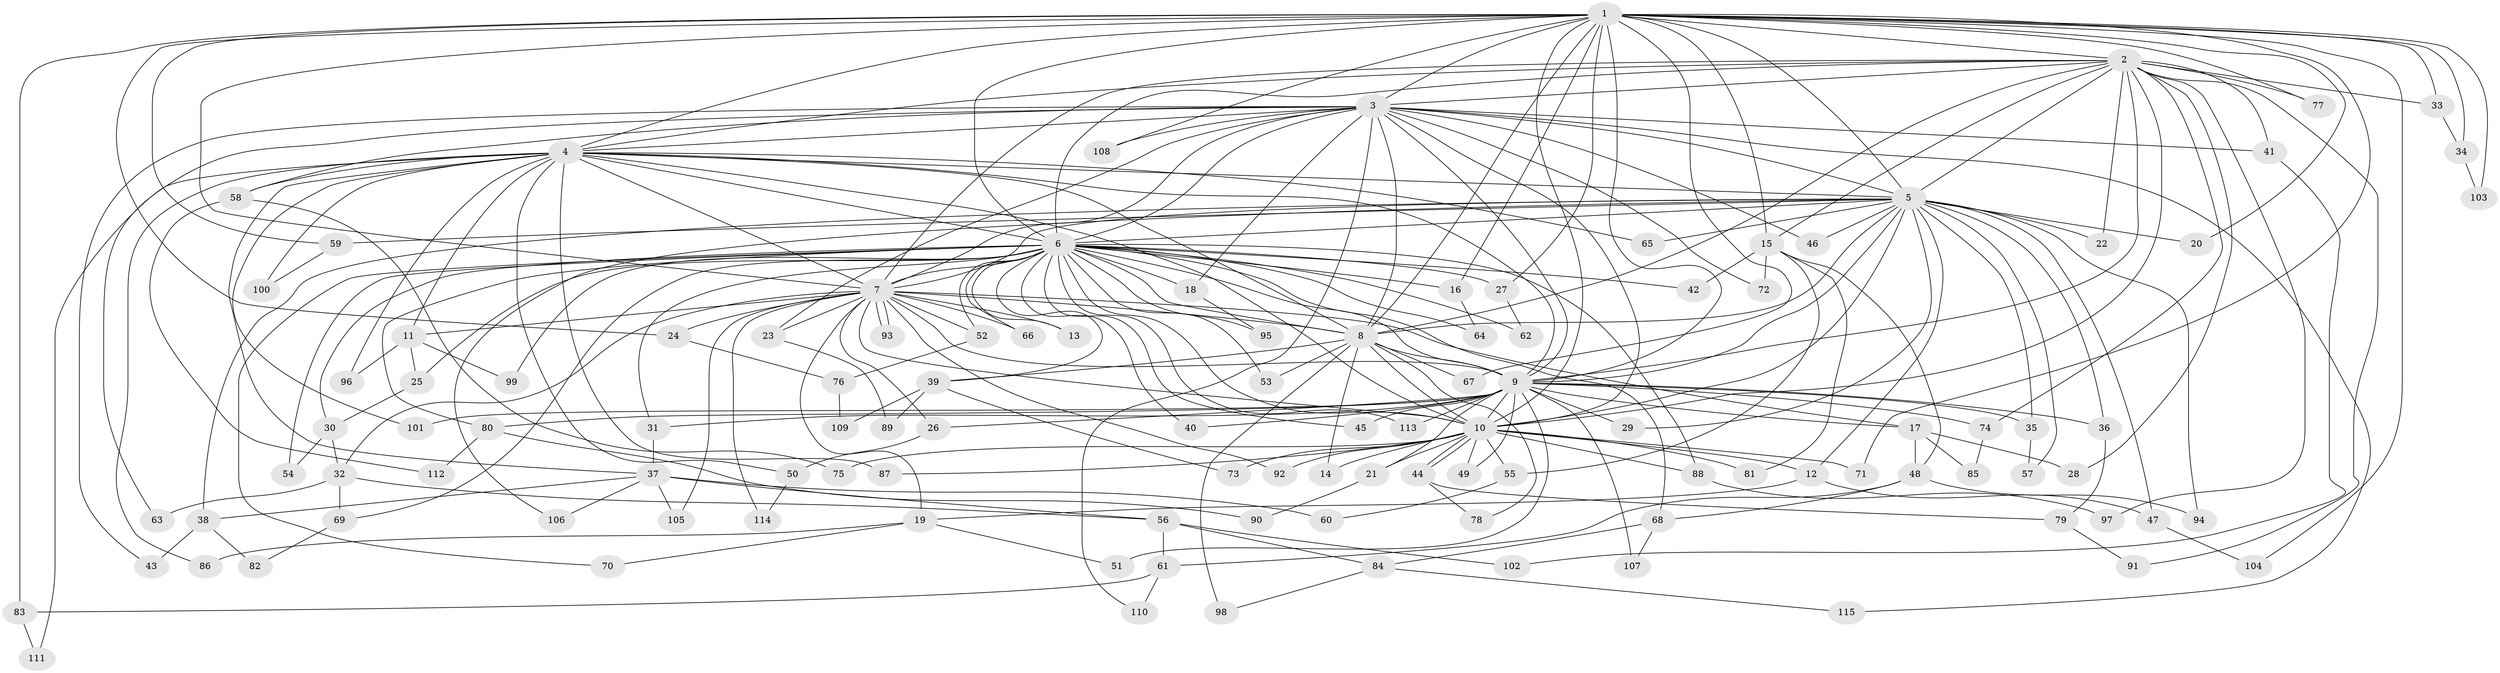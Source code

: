 // coarse degree distribution, {24: 0.02857142857142857, 11: 0.02857142857142857, 14: 0.02857142857142857, 9: 0.02857142857142857, 18: 0.02857142857142857, 13: 0.05714285714285714, 12: 0.02857142857142857, 5: 0.11428571428571428, 4: 0.08571428571428572, 3: 0.11428571428571428, 2: 0.34285714285714286, 7: 0.02857142857142857, 6: 0.02857142857142857, 8: 0.02857142857142857, 1: 0.02857142857142857}
// Generated by graph-tools (version 1.1) at 2025/49/03/04/25 22:49:48]
// undirected, 115 vertices, 255 edges
graph export_dot {
  node [color=gray90,style=filled];
  1;
  2;
  3;
  4;
  5;
  6;
  7;
  8;
  9;
  10;
  11;
  12;
  13;
  14;
  15;
  16;
  17;
  18;
  19;
  20;
  21;
  22;
  23;
  24;
  25;
  26;
  27;
  28;
  29;
  30;
  31;
  32;
  33;
  34;
  35;
  36;
  37;
  38;
  39;
  40;
  41;
  42;
  43;
  44;
  45;
  46;
  47;
  48;
  49;
  50;
  51;
  52;
  53;
  54;
  55;
  56;
  57;
  58;
  59;
  60;
  61;
  62;
  63;
  64;
  65;
  66;
  67;
  68;
  69;
  70;
  71;
  72;
  73;
  74;
  75;
  76;
  77;
  78;
  79;
  80;
  81;
  82;
  83;
  84;
  85;
  86;
  87;
  88;
  89;
  90;
  91;
  92;
  93;
  94;
  95;
  96;
  97;
  98;
  99;
  100;
  101;
  102;
  103;
  104;
  105;
  106;
  107;
  108;
  109;
  110;
  111;
  112;
  113;
  114;
  115;
  1 -- 2;
  1 -- 3;
  1 -- 4;
  1 -- 5;
  1 -- 6;
  1 -- 7;
  1 -- 8;
  1 -- 9;
  1 -- 10;
  1 -- 15;
  1 -- 16;
  1 -- 20;
  1 -- 24;
  1 -- 27;
  1 -- 33;
  1 -- 34;
  1 -- 59;
  1 -- 67;
  1 -- 71;
  1 -- 77;
  1 -- 83;
  1 -- 103;
  1 -- 104;
  1 -- 108;
  2 -- 3;
  2 -- 4;
  2 -- 5;
  2 -- 6;
  2 -- 7;
  2 -- 8;
  2 -- 9;
  2 -- 10;
  2 -- 15;
  2 -- 22;
  2 -- 28;
  2 -- 33;
  2 -- 41;
  2 -- 74;
  2 -- 77;
  2 -- 91;
  2 -- 97;
  3 -- 4;
  3 -- 5;
  3 -- 6;
  3 -- 7;
  3 -- 8;
  3 -- 9;
  3 -- 10;
  3 -- 18;
  3 -- 23;
  3 -- 41;
  3 -- 43;
  3 -- 46;
  3 -- 58;
  3 -- 63;
  3 -- 72;
  3 -- 108;
  3 -- 110;
  3 -- 115;
  4 -- 5;
  4 -- 6;
  4 -- 7;
  4 -- 8;
  4 -- 9;
  4 -- 10;
  4 -- 11;
  4 -- 37;
  4 -- 50;
  4 -- 58;
  4 -- 65;
  4 -- 86;
  4 -- 87;
  4 -- 96;
  4 -- 100;
  4 -- 101;
  4 -- 111;
  5 -- 6;
  5 -- 7;
  5 -- 8;
  5 -- 9;
  5 -- 10;
  5 -- 12;
  5 -- 20;
  5 -- 22;
  5 -- 29;
  5 -- 35;
  5 -- 36;
  5 -- 38;
  5 -- 46;
  5 -- 47;
  5 -- 57;
  5 -- 59;
  5 -- 65;
  5 -- 94;
  5 -- 106;
  6 -- 7;
  6 -- 8;
  6 -- 9;
  6 -- 10;
  6 -- 13;
  6 -- 16;
  6 -- 18;
  6 -- 25;
  6 -- 27;
  6 -- 30;
  6 -- 31;
  6 -- 39;
  6 -- 40;
  6 -- 42;
  6 -- 45;
  6 -- 52;
  6 -- 53;
  6 -- 54;
  6 -- 62;
  6 -- 64;
  6 -- 66;
  6 -- 68;
  6 -- 69;
  6 -- 70;
  6 -- 80;
  6 -- 88;
  6 -- 95;
  6 -- 99;
  6 -- 113;
  7 -- 8;
  7 -- 9;
  7 -- 10;
  7 -- 11;
  7 -- 13;
  7 -- 17;
  7 -- 19;
  7 -- 23;
  7 -- 24;
  7 -- 26;
  7 -- 32;
  7 -- 52;
  7 -- 66;
  7 -- 92;
  7 -- 93;
  7 -- 93;
  7 -- 105;
  7 -- 114;
  8 -- 9;
  8 -- 10;
  8 -- 14;
  8 -- 39;
  8 -- 53;
  8 -- 67;
  8 -- 78;
  8 -- 98;
  9 -- 10;
  9 -- 17;
  9 -- 21;
  9 -- 26;
  9 -- 29;
  9 -- 31;
  9 -- 35;
  9 -- 36;
  9 -- 40;
  9 -- 45;
  9 -- 49;
  9 -- 51;
  9 -- 74;
  9 -- 80;
  9 -- 101;
  9 -- 107;
  9 -- 113;
  10 -- 12;
  10 -- 14;
  10 -- 21;
  10 -- 44;
  10 -- 44;
  10 -- 49;
  10 -- 55;
  10 -- 71;
  10 -- 73;
  10 -- 75;
  10 -- 81;
  10 -- 87;
  10 -- 88;
  10 -- 92;
  11 -- 25;
  11 -- 96;
  11 -- 99;
  12 -- 19;
  12 -- 47;
  15 -- 42;
  15 -- 48;
  15 -- 55;
  15 -- 72;
  15 -- 81;
  16 -- 64;
  17 -- 28;
  17 -- 48;
  17 -- 85;
  18 -- 95;
  19 -- 51;
  19 -- 70;
  19 -- 86;
  21 -- 90;
  23 -- 89;
  24 -- 76;
  25 -- 30;
  26 -- 50;
  27 -- 62;
  30 -- 32;
  30 -- 54;
  31 -- 37;
  32 -- 56;
  32 -- 63;
  32 -- 69;
  33 -- 34;
  34 -- 103;
  35 -- 57;
  36 -- 79;
  37 -- 38;
  37 -- 56;
  37 -- 60;
  37 -- 105;
  37 -- 106;
  38 -- 43;
  38 -- 82;
  39 -- 73;
  39 -- 89;
  39 -- 109;
  41 -- 102;
  44 -- 78;
  44 -- 79;
  47 -- 104;
  48 -- 61;
  48 -- 68;
  48 -- 94;
  50 -- 114;
  52 -- 76;
  55 -- 60;
  56 -- 61;
  56 -- 84;
  56 -- 102;
  58 -- 75;
  58 -- 112;
  59 -- 100;
  61 -- 83;
  61 -- 110;
  68 -- 84;
  68 -- 107;
  69 -- 82;
  74 -- 85;
  76 -- 109;
  79 -- 91;
  80 -- 90;
  80 -- 112;
  83 -- 111;
  84 -- 98;
  84 -- 115;
  88 -- 97;
}
